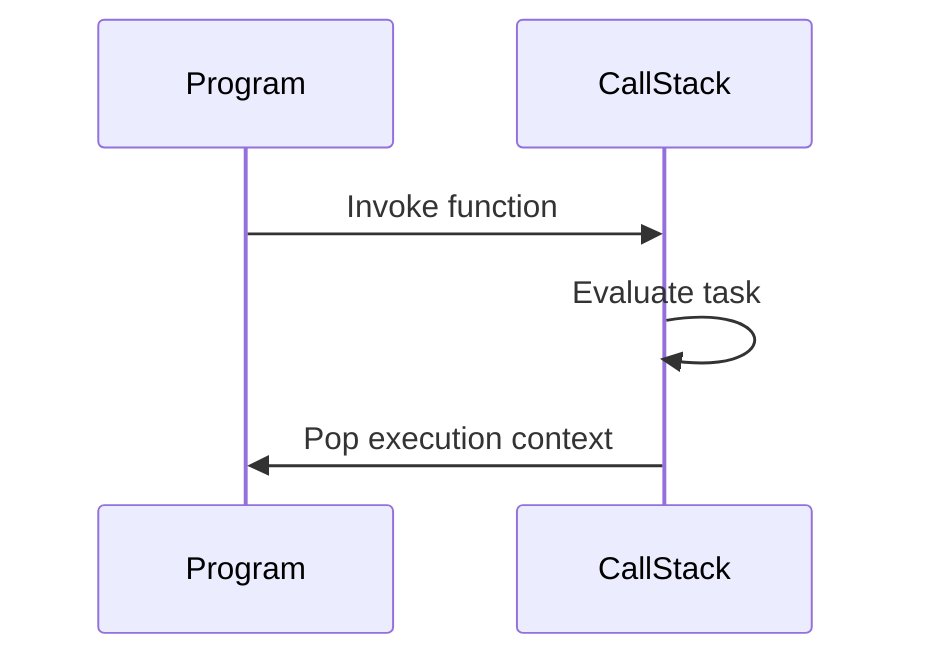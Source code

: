 sequenceDiagram
participant Program
participant CallStack
Program->>CallStack: Invoke function
CallStack->>CallStack: Evaluate task
CallStack->>Program: Pop execution context